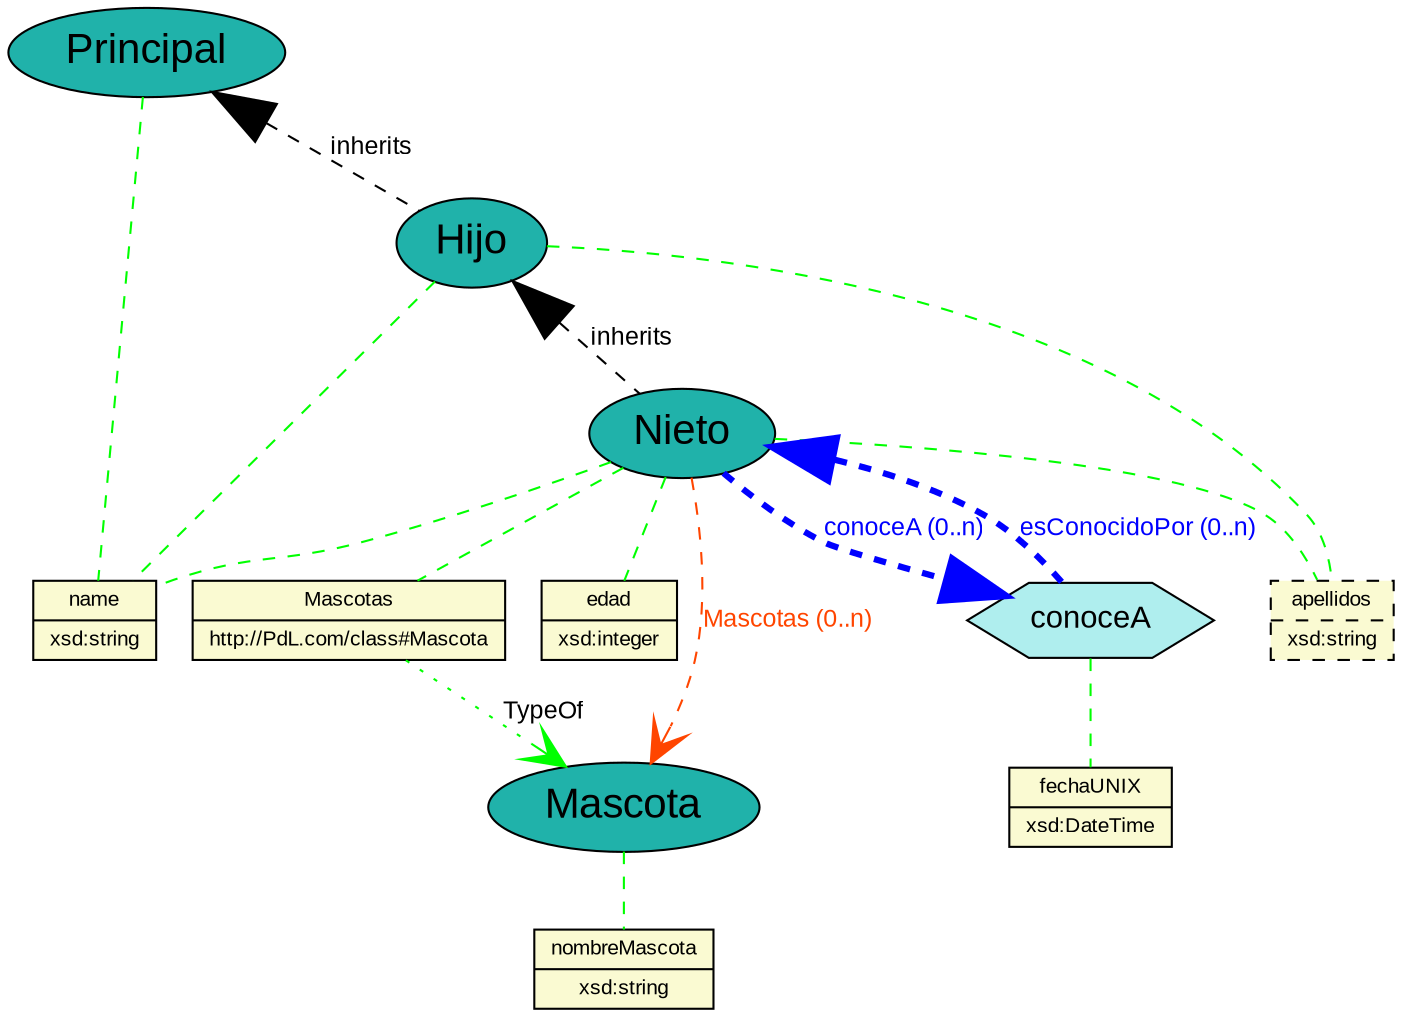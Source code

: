 graph domain{
	//Defecto
	node [fontname="Arial"];
	edge [fontname="Arial",fontsize=12];

	//PROPERTIES
	  node [shape="record",style="filled",fillcolor="lightgoldenrodyellow",fontsize="10"]
	
	property_apellidos [label="{apellidos|xsd:string}",style="filled,dashed"];
	property_nombreMascota [label="{nombreMascota|xsd:string}"];
	property_Mascotas [label="{Mascotas|http://PdL.com/class#Mascota}"];
	property_name [label="{name|xsd:string}"];
	property_edad [label="{edad|xsd:integer}"];
	property_fechaUNIX [label="{fechaUNIX|xsd:DateTime}"];

	//CLASES
	node [shape="ellipse",style="filled",fillcolor="lightseagreen",fontsize="20"]	
	
	class_Hijo [label="Hijo"];
	class_Principal [label="Principal"];
	class_Mascota [label="Mascota"];
	class_Nieto [label="Nieto"];

	//RELACIONES
	node [shape="hexagon",style="filled",fillcolor="paleturquoise",fontsize="15"]	
	
	relationship_conoceA [label=conoceA];

	//CLASE -- PROPIEDAD

edge[style="dashed",len="3",color="grey"]	edge[color="green", ]

	class_Hijo -- property_apellidos;
	class_Principal -- property_name;
	class_Mascota -- property_nombreMascota;
	class_Nieto -- property_edad;
	class_Nieto -- property_Mascotas;
	class_Hijo -- property_name
	class_Nieto -- property_name
	class_Nieto -- property_apellidos

	//RELACION -- PROPIEDAD
	
	relationship_conoceA -- property_fechaUNIX;

	// uso indirecto de definición de tipos
	edge[style="dotted",arrowhead="vee",dir="forward",arrowsize="2"];
	property_Mascotas -- class_Mascota [label="TypeOf"];

	// asociaciones a través de atributos marcadas de forma directa
	edge[fontcolor="orangered", color="orangered", style="dashed", arrowhead="vee",dir="forward",arrowsize="2"];
	class_Nieto -- class_Mascota [label="Mascotas (0..n) "];

	// herencias
	edge[len="5"fontcolor="black",color="black",arrowhead="normal",arrowsize="3",dir="back",]	class_Principal -- class_Hijo [label="inherits"];
	class_Hijo -- class_Nieto [label="inherits"];

	// enlaces de relaciones
	edge[len="2",penwidth="3",color="blue",fontcolor="blue",dir="forward",arrowhead="normal"]
	class_Nieto -- relationship_conoceA [label="conoceA (0..n)"];
	relationship_conoceA -- class_Nieto [label="esConocidoPor (0..n)"];

}

